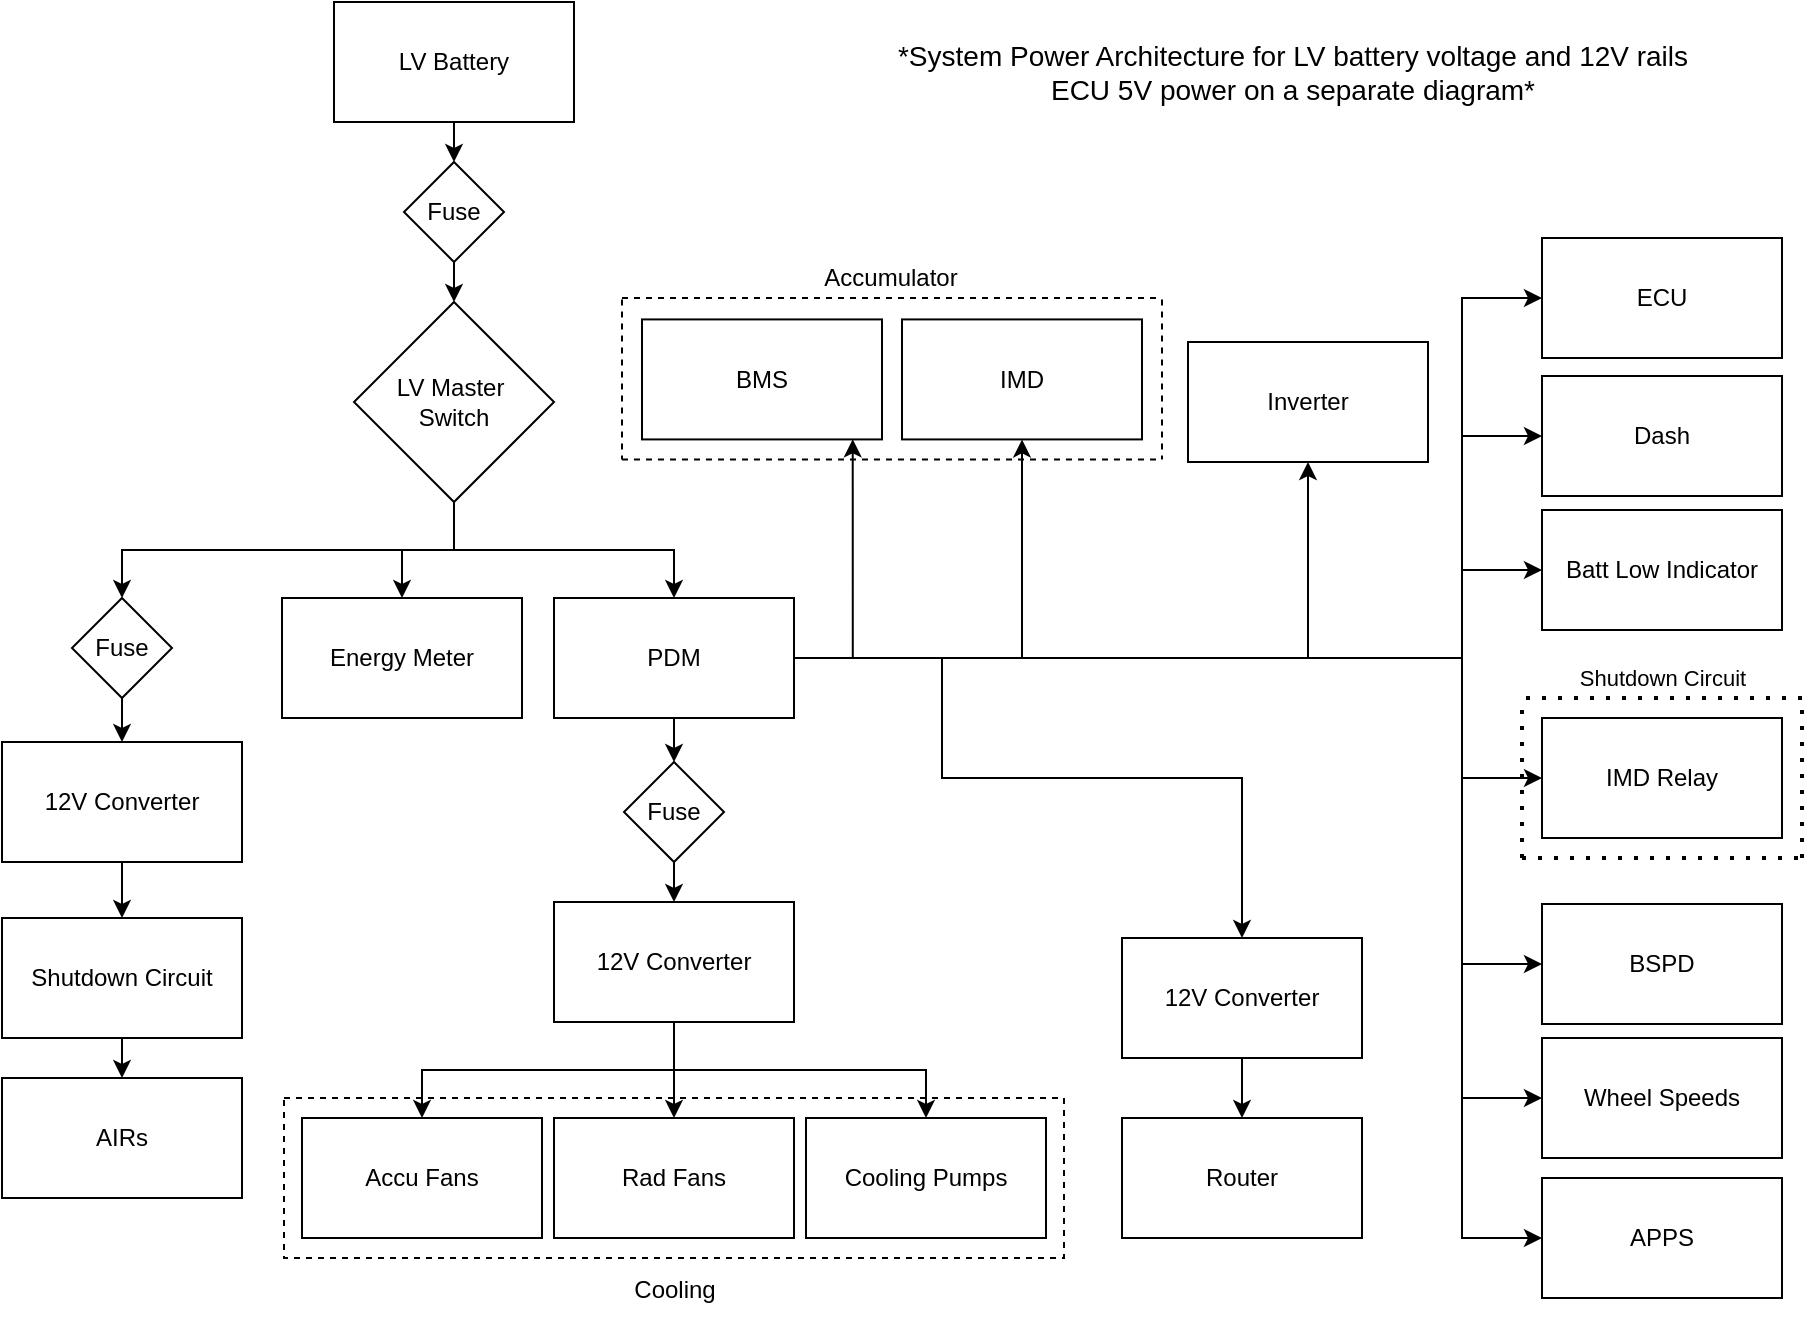 <mxfile version="25.0.2" pages="5">
  <diagram id="xDJs_HdtJXKFafw7j-UB" name="Power Connections">
    <mxGraphModel dx="1214" dy="798" grid="1" gridSize="10" guides="1" tooltips="1" connect="1" arrows="1" fold="1" page="1" pageScale="1" pageWidth="850" pageHeight="1100" math="0" shadow="0">
      <root>
        <mxCell id="0" />
        <mxCell id="1" parent="0" />
        <mxCell id="CNkeUUASluUOA_ImGL8D-27" style="edgeStyle=orthogonalEdgeStyle;rounded=0;orthogonalLoop=1;jettySize=auto;html=1;exitX=0.5;exitY=1;exitDx=0;exitDy=0;entryX=0.5;entryY=0;entryDx=0;entryDy=0;" edge="1" parent="1" source="FndAQvNsm2gMA-nBq87T-1" target="CNkeUUASluUOA_ImGL8D-24">
          <mxGeometry relative="1" as="geometry" />
        </mxCell>
        <mxCell id="FndAQvNsm2gMA-nBq87T-1" value="LV Battery" style="rounded=0;whiteSpace=wrap;html=1;" parent="1" vertex="1">
          <mxGeometry x="186" y="12" width="120" height="60" as="geometry" />
        </mxCell>
        <mxCell id="FndAQvNsm2gMA-nBq87T-6" style="edgeStyle=orthogonalEdgeStyle;rounded=0;orthogonalLoop=1;jettySize=auto;html=1;exitX=0.5;exitY=1;exitDx=0;exitDy=0;entryX=0.5;entryY=0;entryDx=0;entryDy=0;" parent="1" source="FndAQvNsm2gMA-nBq87T-3" target="FndAQvNsm2gMA-nBq87T-4" edge="1">
          <mxGeometry relative="1" as="geometry" />
        </mxCell>
        <mxCell id="FndAQvNsm2gMA-nBq87T-3" value="Shutdown Circuit" style="rounded=0;whiteSpace=wrap;html=1;" parent="1" vertex="1">
          <mxGeometry x="20" y="470" width="120" height="60" as="geometry" />
        </mxCell>
        <mxCell id="FndAQvNsm2gMA-nBq87T-4" value="AIRs" style="rounded=0;whiteSpace=wrap;html=1;" parent="1" vertex="1">
          <mxGeometry x="20" y="550" width="120" height="60" as="geometry" />
        </mxCell>
        <mxCell id="CNkeUUASluUOA_ImGL8D-18" style="edgeStyle=orthogonalEdgeStyle;rounded=0;orthogonalLoop=1;jettySize=auto;html=1;exitX=0.5;exitY=1;exitDx=0;exitDy=0;entryX=0.5;entryY=0;entryDx=0;entryDy=0;" edge="1" parent="1" source="j8kxfJsdDOO7neeoz7Dr-1" target="CNkeUUASluUOA_ImGL8D-17">
          <mxGeometry relative="1" as="geometry" />
        </mxCell>
        <mxCell id="a9Wg8eINXMz9c3Z63AYy-16" style="edgeStyle=orthogonalEdgeStyle;rounded=0;orthogonalLoop=1;jettySize=auto;html=1;exitX=1;exitY=0.5;exitDx=0;exitDy=0;entryX=0.5;entryY=1;entryDx=0;entryDy=0;" edge="1" parent="1" source="j8kxfJsdDOO7neeoz7Dr-1" target="a9Wg8eINXMz9c3Z63AYy-2">
          <mxGeometry relative="1" as="geometry" />
        </mxCell>
        <mxCell id="8LUilKlu7E4Uryi8DjXL-1" style="edgeStyle=orthogonalEdgeStyle;rounded=0;orthogonalLoop=1;jettySize=auto;html=1;exitX=1;exitY=0.5;exitDx=0;exitDy=0;entryX=0;entryY=0.5;entryDx=0;entryDy=0;" edge="1" parent="1" source="j8kxfJsdDOO7neeoz7Dr-1" target="_6kvjeDuyx-X_RLl_OgU-6">
          <mxGeometry relative="1" as="geometry">
            <Array as="points">
              <mxPoint x="750" y="340" />
              <mxPoint x="750" y="160" />
            </Array>
          </mxGeometry>
        </mxCell>
        <mxCell id="8LUilKlu7E4Uryi8DjXL-2" style="edgeStyle=orthogonalEdgeStyle;rounded=0;orthogonalLoop=1;jettySize=auto;html=1;exitX=1;exitY=0.5;exitDx=0;exitDy=0;entryX=0;entryY=0.5;entryDx=0;entryDy=0;" edge="1" parent="1" source="j8kxfJsdDOO7neeoz7Dr-1" target="_6kvjeDuyx-X_RLl_OgU-4">
          <mxGeometry relative="1" as="geometry">
            <Array as="points">
              <mxPoint x="750" y="340" />
              <mxPoint x="750" y="229" />
            </Array>
          </mxGeometry>
        </mxCell>
        <mxCell id="8LUilKlu7E4Uryi8DjXL-3" style="edgeStyle=orthogonalEdgeStyle;rounded=0;orthogonalLoop=1;jettySize=auto;html=1;exitX=1;exitY=0.5;exitDx=0;exitDy=0;entryX=0;entryY=0.5;entryDx=0;entryDy=0;" edge="1" parent="1" source="j8kxfJsdDOO7neeoz7Dr-1" target="_6kvjeDuyx-X_RLl_OgU-2">
          <mxGeometry relative="1" as="geometry">
            <Array as="points">
              <mxPoint x="750" y="340" />
              <mxPoint x="750" y="296" />
            </Array>
          </mxGeometry>
        </mxCell>
        <mxCell id="8LUilKlu7E4Uryi8DjXL-5" style="edgeStyle=orthogonalEdgeStyle;rounded=0;orthogonalLoop=1;jettySize=auto;html=1;exitX=1;exitY=0.5;exitDx=0;exitDy=0;entryX=0;entryY=0.5;entryDx=0;entryDy=0;" edge="1" parent="1" source="j8kxfJsdDOO7neeoz7Dr-1" target="_6kvjeDuyx-X_RLl_OgU-3">
          <mxGeometry relative="1" as="geometry">
            <Array as="points">
              <mxPoint x="750" y="340" />
              <mxPoint x="750" y="400" />
            </Array>
          </mxGeometry>
        </mxCell>
        <mxCell id="8LUilKlu7E4Uryi8DjXL-6" style="edgeStyle=orthogonalEdgeStyle;rounded=0;orthogonalLoop=1;jettySize=auto;html=1;exitX=1;exitY=0.5;exitDx=0;exitDy=0;entryX=0;entryY=0.5;entryDx=0;entryDy=0;" edge="1" parent="1" source="j8kxfJsdDOO7neeoz7Dr-1" target="_6kvjeDuyx-X_RLl_OgU-5">
          <mxGeometry relative="1" as="geometry">
            <Array as="points">
              <mxPoint x="750" y="340" />
              <mxPoint x="750" y="493" />
            </Array>
          </mxGeometry>
        </mxCell>
        <mxCell id="8LUilKlu7E4Uryi8DjXL-7" style="edgeStyle=orthogonalEdgeStyle;rounded=0;orthogonalLoop=1;jettySize=auto;html=1;exitX=1;exitY=0.5;exitDx=0;exitDy=0;entryX=0;entryY=0.5;entryDx=0;entryDy=0;" edge="1" parent="1" source="j8kxfJsdDOO7neeoz7Dr-1" target="_6kvjeDuyx-X_RLl_OgU-1">
          <mxGeometry relative="1" as="geometry">
            <Array as="points">
              <mxPoint x="750" y="340" />
              <mxPoint x="750" y="560" />
            </Array>
          </mxGeometry>
        </mxCell>
        <mxCell id="8LUilKlu7E4Uryi8DjXL-8" style="edgeStyle=orthogonalEdgeStyle;rounded=0;orthogonalLoop=1;jettySize=auto;html=1;exitX=1;exitY=0.5;exitDx=0;exitDy=0;entryX=0;entryY=0.5;entryDx=0;entryDy=0;" edge="1" parent="1" source="j8kxfJsdDOO7neeoz7Dr-1" target="_6kvjeDuyx-X_RLl_OgU-7">
          <mxGeometry relative="1" as="geometry">
            <Array as="points">
              <mxPoint x="750" y="340" />
              <mxPoint x="750" y="630" />
            </Array>
          </mxGeometry>
        </mxCell>
        <mxCell id="L2qU0lkXoovC2Uzgbf6o-4" style="edgeStyle=orthogonalEdgeStyle;rounded=0;orthogonalLoop=1;jettySize=auto;html=1;exitX=1;exitY=0.5;exitDx=0;exitDy=0;entryX=0.5;entryY=1;entryDx=0;entryDy=0;" edge="1" parent="1" source="j8kxfJsdDOO7neeoz7Dr-1" target="LbA5yNsvujYBAerVvcpi-1">
          <mxGeometry relative="1" as="geometry" />
        </mxCell>
        <mxCell id="L2qU0lkXoovC2Uzgbf6o-5" style="edgeStyle=orthogonalEdgeStyle;rounded=0;orthogonalLoop=1;jettySize=auto;html=1;exitX=1;exitY=0.5;exitDx=0;exitDy=0;entryX=0.5;entryY=0;entryDx=0;entryDy=0;" edge="1" parent="1" source="j8kxfJsdDOO7neeoz7Dr-1" target="L2qU0lkXoovC2Uzgbf6o-3">
          <mxGeometry relative="1" as="geometry">
            <Array as="points">
              <mxPoint x="490" y="340" />
              <mxPoint x="490" y="400" />
              <mxPoint x="640" y="400" />
            </Array>
          </mxGeometry>
        </mxCell>
        <mxCell id="j8kxfJsdDOO7neeoz7Dr-1" value="PDM" style="rounded=0;whiteSpace=wrap;html=1;" vertex="1" parent="1">
          <mxGeometry x="296" y="310" width="120" height="60" as="geometry" />
        </mxCell>
        <mxCell id="CNkeUUASluUOA_ImGL8D-4" style="edgeStyle=orthogonalEdgeStyle;rounded=0;orthogonalLoop=1;jettySize=auto;html=1;exitX=0.5;exitY=1;exitDx=0;exitDy=0;entryX=0.5;entryY=0;entryDx=0;entryDy=0;" edge="1" parent="1" source="CNkeUUASluUOA_ImGL8D-1" target="j8kxfJsdDOO7neeoz7Dr-1">
          <mxGeometry relative="1" as="geometry" />
        </mxCell>
        <mxCell id="CNkeUUASluUOA_ImGL8D-29" style="edgeStyle=orthogonalEdgeStyle;rounded=0;orthogonalLoop=1;jettySize=auto;html=1;exitX=0.5;exitY=1;exitDx=0;exitDy=0;entryX=0.5;entryY=0;entryDx=0;entryDy=0;" edge="1" parent="1" source="CNkeUUASluUOA_ImGL8D-1" target="CNkeUUASluUOA_ImGL8D-28">
          <mxGeometry relative="1" as="geometry" />
        </mxCell>
        <mxCell id="CNkeUUASluUOA_ImGL8D-32" style="edgeStyle=orthogonalEdgeStyle;rounded=0;orthogonalLoop=1;jettySize=auto;html=1;exitX=0.5;exitY=1;exitDx=0;exitDy=0;entryX=0.5;entryY=0;entryDx=0;entryDy=0;" edge="1" parent="1" source="CNkeUUASluUOA_ImGL8D-1" target="CNkeUUASluUOA_ImGL8D-31">
          <mxGeometry relative="1" as="geometry" />
        </mxCell>
        <mxCell id="CNkeUUASluUOA_ImGL8D-1" value="LV Master&amp;nbsp;&lt;div&gt;Switch&lt;/div&gt;" style="rhombus;whiteSpace=wrap;html=1;" vertex="1" parent="1">
          <mxGeometry x="196" y="162" width="100" height="100" as="geometry" />
        </mxCell>
        <mxCell id="CNkeUUASluUOA_ImGL8D-7" style="edgeStyle=orthogonalEdgeStyle;rounded=0;orthogonalLoop=1;jettySize=auto;html=1;exitX=0.5;exitY=1;exitDx=0;exitDy=0;entryX=0.5;entryY=0;entryDx=0;entryDy=0;" edge="1" parent="1" source="CNkeUUASluUOA_ImGL8D-5" target="FndAQvNsm2gMA-nBq87T-3">
          <mxGeometry relative="1" as="geometry" />
        </mxCell>
        <mxCell id="CNkeUUASluUOA_ImGL8D-5" value="12V Converter" style="rounded=0;whiteSpace=wrap;html=1;" vertex="1" parent="1">
          <mxGeometry x="20" y="382" width="120" height="60" as="geometry" />
        </mxCell>
        <mxCell id="CNkeUUASluUOA_ImGL8D-21" style="edgeStyle=orthogonalEdgeStyle;rounded=0;orthogonalLoop=1;jettySize=auto;html=1;exitX=0.5;exitY=1;exitDx=0;exitDy=0;entryX=0.5;entryY=0;entryDx=0;entryDy=0;" edge="1" parent="1" source="CNkeUUASluUOA_ImGL8D-8" target="CNkeUUASluUOA_ImGL8D-10">
          <mxGeometry relative="1" as="geometry" />
        </mxCell>
        <mxCell id="CNkeUUASluUOA_ImGL8D-22" style="edgeStyle=orthogonalEdgeStyle;rounded=0;orthogonalLoop=1;jettySize=auto;html=1;exitX=0.5;exitY=1;exitDx=0;exitDy=0;entryX=0.5;entryY=0;entryDx=0;entryDy=0;" edge="1" parent="1" source="CNkeUUASluUOA_ImGL8D-8" target="CNkeUUASluUOA_ImGL8D-11">
          <mxGeometry relative="1" as="geometry" />
        </mxCell>
        <mxCell id="CNkeUUASluUOA_ImGL8D-23" style="edgeStyle=orthogonalEdgeStyle;rounded=0;orthogonalLoop=1;jettySize=auto;html=1;exitX=0.5;exitY=1;exitDx=0;exitDy=0;entryX=0.5;entryY=0;entryDx=0;entryDy=0;" edge="1" parent="1" source="CNkeUUASluUOA_ImGL8D-8" target="CNkeUUASluUOA_ImGL8D-13">
          <mxGeometry relative="1" as="geometry" />
        </mxCell>
        <mxCell id="CNkeUUASluUOA_ImGL8D-8" value="12V Converter" style="rounded=0;whiteSpace=wrap;html=1;" vertex="1" parent="1">
          <mxGeometry x="296" y="462" width="120" height="60" as="geometry" />
        </mxCell>
        <mxCell id="CNkeUUASluUOA_ImGL8D-10" value="Accu Fans" style="rounded=0;whiteSpace=wrap;html=1;" vertex="1" parent="1">
          <mxGeometry x="170" y="570" width="120" height="60" as="geometry" />
        </mxCell>
        <mxCell id="CNkeUUASluUOA_ImGL8D-11" value="Rad Fans" style="rounded=0;whiteSpace=wrap;html=1;" vertex="1" parent="1">
          <mxGeometry x="296" y="570" width="120" height="60" as="geometry" />
        </mxCell>
        <mxCell id="CNkeUUASluUOA_ImGL8D-13" value="Cooling Pumps" style="rounded=0;whiteSpace=wrap;html=1;" vertex="1" parent="1">
          <mxGeometry x="422" y="570" width="120" height="60" as="geometry" />
        </mxCell>
        <mxCell id="CNkeUUASluUOA_ImGL8D-19" style="edgeStyle=orthogonalEdgeStyle;rounded=0;orthogonalLoop=1;jettySize=auto;html=1;exitX=0.5;exitY=1;exitDx=0;exitDy=0;entryX=0.5;entryY=0;entryDx=0;entryDy=0;" edge="1" parent="1" source="CNkeUUASluUOA_ImGL8D-17" target="CNkeUUASluUOA_ImGL8D-8">
          <mxGeometry relative="1" as="geometry" />
        </mxCell>
        <mxCell id="CNkeUUASluUOA_ImGL8D-17" value="Fuse" style="rhombus;whiteSpace=wrap;html=1;" vertex="1" parent="1">
          <mxGeometry x="331" y="392" width="50" height="50" as="geometry" />
        </mxCell>
        <mxCell id="CNkeUUASluUOA_ImGL8D-26" style="edgeStyle=orthogonalEdgeStyle;rounded=0;orthogonalLoop=1;jettySize=auto;html=1;exitX=0.5;exitY=1;exitDx=0;exitDy=0;entryX=0.5;entryY=0;entryDx=0;entryDy=0;" edge="1" parent="1" source="CNkeUUASluUOA_ImGL8D-24" target="CNkeUUASluUOA_ImGL8D-1">
          <mxGeometry relative="1" as="geometry" />
        </mxCell>
        <mxCell id="CNkeUUASluUOA_ImGL8D-24" value="Fuse" style="rhombus;whiteSpace=wrap;html=1;" vertex="1" parent="1">
          <mxGeometry x="221" y="92" width="50" height="50" as="geometry" />
        </mxCell>
        <mxCell id="CNkeUUASluUOA_ImGL8D-30" style="edgeStyle=orthogonalEdgeStyle;rounded=0;orthogonalLoop=1;jettySize=auto;html=1;exitX=0.5;exitY=1;exitDx=0;exitDy=0;entryX=0.5;entryY=0;entryDx=0;entryDy=0;" edge="1" parent="1" source="CNkeUUASluUOA_ImGL8D-28" target="CNkeUUASluUOA_ImGL8D-5">
          <mxGeometry relative="1" as="geometry" />
        </mxCell>
        <mxCell id="CNkeUUASluUOA_ImGL8D-28" value="Fuse" style="rhombus;whiteSpace=wrap;html=1;" vertex="1" parent="1">
          <mxGeometry x="55" y="310" width="50" height="50" as="geometry" />
        </mxCell>
        <mxCell id="CNkeUUASluUOA_ImGL8D-31" value="Energy Meter" style="rounded=0;whiteSpace=wrap;html=1;" vertex="1" parent="1">
          <mxGeometry x="160" y="310" width="120" height="60" as="geometry" />
        </mxCell>
        <mxCell id="Y6vIffxxjMNFQI9YU5X7-1" value="" style="rounded=0;whiteSpace=wrap;html=1;fillColor=none;dashed=1;" vertex="1" parent="1">
          <mxGeometry x="161" y="560" width="390" height="80" as="geometry" />
        </mxCell>
        <mxCell id="Y6vIffxxjMNFQI9YU5X7-2" value="Cooling" style="text;html=1;align=center;verticalAlign=middle;resizable=0;points=[];autosize=1;strokeColor=none;fillColor=none;fontSize=12;" vertex="1" parent="1">
          <mxGeometry x="326" y="641" width="60" height="30" as="geometry" />
        </mxCell>
        <mxCell id="_6kvjeDuyx-X_RLl_OgU-1" value="Wheel Speeds" style="rounded=0;whiteSpace=wrap;html=1;" vertex="1" parent="1">
          <mxGeometry x="790" y="530" width="120" height="60" as="geometry" />
        </mxCell>
        <mxCell id="_6kvjeDuyx-X_RLl_OgU-2" value="Batt Low Indicator" style="rounded=0;whiteSpace=wrap;html=1;" vertex="1" parent="1">
          <mxGeometry x="790" y="266" width="120" height="60" as="geometry" />
        </mxCell>
        <mxCell id="_6kvjeDuyx-X_RLl_OgU-3" value="IMD Relay" style="rounded=0;whiteSpace=wrap;html=1;" vertex="1" parent="1">
          <mxGeometry x="790" y="370" width="120" height="60" as="geometry" />
        </mxCell>
        <mxCell id="_6kvjeDuyx-X_RLl_OgU-4" value="Dash" style="rounded=0;whiteSpace=wrap;html=1;" vertex="1" parent="1">
          <mxGeometry x="790" y="199" width="120" height="60" as="geometry" />
        </mxCell>
        <mxCell id="_6kvjeDuyx-X_RLl_OgU-5" value="BSPD" style="rounded=0;whiteSpace=wrap;html=1;" vertex="1" parent="1">
          <mxGeometry x="790" y="463" width="120" height="60" as="geometry" />
        </mxCell>
        <mxCell id="_6kvjeDuyx-X_RLl_OgU-6" value="ECU" style="rounded=0;whiteSpace=wrap;html=1;" vertex="1" parent="1">
          <mxGeometry x="790" y="130" width="120" height="60" as="geometry" />
        </mxCell>
        <mxCell id="_6kvjeDuyx-X_RLl_OgU-7" value="APPS" style="rounded=0;whiteSpace=wrap;html=1;" vertex="1" parent="1">
          <mxGeometry x="790" y="600" width="120" height="60" as="geometry" />
        </mxCell>
        <mxCell id="_6kvjeDuyx-X_RLl_OgU-8" value="" style="endArrow=none;dashed=1;html=1;dashPattern=1 3;strokeWidth=2;rounded=0;" edge="1" parent="1">
          <mxGeometry width="50" height="50" relative="1" as="geometry">
            <mxPoint x="780" y="440" as="sourcePoint" />
            <mxPoint x="780" y="360" as="targetPoint" />
          </mxGeometry>
        </mxCell>
        <mxCell id="_6kvjeDuyx-X_RLl_OgU-9" value="" style="endArrow=none;dashed=1;html=1;dashPattern=1 3;strokeWidth=2;rounded=0;" edge="1" parent="1">
          <mxGeometry width="50" height="50" relative="1" as="geometry">
            <mxPoint x="920" y="440" as="sourcePoint" />
            <mxPoint x="920" y="360" as="targetPoint" />
          </mxGeometry>
        </mxCell>
        <mxCell id="_6kvjeDuyx-X_RLl_OgU-10" value="" style="endArrow=none;dashed=1;html=1;dashPattern=1 3;strokeWidth=2;rounded=0;" edge="1" parent="1">
          <mxGeometry width="50" height="50" relative="1" as="geometry">
            <mxPoint x="780" y="440" as="sourcePoint" />
            <mxPoint x="920" y="440" as="targetPoint" />
          </mxGeometry>
        </mxCell>
        <mxCell id="_6kvjeDuyx-X_RLl_OgU-11" value="" style="endArrow=none;dashed=1;html=1;dashPattern=1 3;strokeWidth=2;rounded=0;" edge="1" parent="1">
          <mxGeometry width="50" height="50" relative="1" as="geometry">
            <mxPoint x="920" y="360" as="sourcePoint" />
            <mxPoint x="780" y="360" as="targetPoint" />
          </mxGeometry>
        </mxCell>
        <mxCell id="_6kvjeDuyx-X_RLl_OgU-12" value="Shutdown Circuit" style="edgeLabel;html=1;align=center;verticalAlign=middle;resizable=0;points=[];" vertex="1" connectable="0" parent="_6kvjeDuyx-X_RLl_OgU-11">
          <mxGeometry x="0.297" y="-1" relative="1" as="geometry">
            <mxPoint x="21" y="-9" as="offset" />
          </mxGeometry>
        </mxCell>
        <mxCell id="a9Wg8eINXMz9c3Z63AYy-14" value="" style="group" vertex="1" connectable="0" parent="1">
          <mxGeometry x="330" y="160" width="270" height="80.71" as="geometry" />
        </mxCell>
        <mxCell id="a9Wg8eINXMz9c3Z63AYy-1" value="BMS" style="rounded=0;whiteSpace=wrap;html=1;" vertex="1" parent="a9Wg8eINXMz9c3Z63AYy-14">
          <mxGeometry x="10" y="10.71" width="120" height="60" as="geometry" />
        </mxCell>
        <mxCell id="a9Wg8eINXMz9c3Z63AYy-2" value="IMD" style="rounded=0;whiteSpace=wrap;html=1;" vertex="1" parent="a9Wg8eINXMz9c3Z63AYy-14">
          <mxGeometry x="140" y="10.71" width="120" height="60" as="geometry" />
        </mxCell>
        <mxCell id="a9Wg8eINXMz9c3Z63AYy-3" value="" style="endArrow=none;dashed=1;html=1;rounded=0;" edge="1" parent="a9Wg8eINXMz9c3Z63AYy-14">
          <mxGeometry width="50" height="50" relative="1" as="geometry">
            <mxPoint as="sourcePoint" />
            <mxPoint x="270" as="targetPoint" />
          </mxGeometry>
        </mxCell>
        <mxCell id="a9Wg8eINXMz9c3Z63AYy-4" value="&lt;font style=&quot;font-size: 12px;&quot;&gt;Accumulator&lt;/font&gt;" style="edgeLabel;html=1;align=center;verticalAlign=middle;resizable=0;points=[];" vertex="1" connectable="0" parent="a9Wg8eINXMz9c3Z63AYy-3">
          <mxGeometry x="-0.499" relative="1" as="geometry">
            <mxPoint x="66" y="-10" as="offset" />
          </mxGeometry>
        </mxCell>
        <mxCell id="a9Wg8eINXMz9c3Z63AYy-5" value="" style="endArrow=none;dashed=1;html=1;rounded=0;" edge="1" parent="a9Wg8eINXMz9c3Z63AYy-14">
          <mxGeometry width="50" height="50" relative="1" as="geometry">
            <mxPoint y="80.71" as="sourcePoint" />
            <mxPoint x="270" y="80.71" as="targetPoint" />
          </mxGeometry>
        </mxCell>
        <mxCell id="a9Wg8eINXMz9c3Z63AYy-6" value="" style="endArrow=none;dashed=1;html=1;rounded=0;" edge="1" parent="a9Wg8eINXMz9c3Z63AYy-14">
          <mxGeometry width="50" height="50" relative="1" as="geometry">
            <mxPoint x="270" y="0.71" as="sourcePoint" />
            <mxPoint x="270" y="80.71" as="targetPoint" />
          </mxGeometry>
        </mxCell>
        <mxCell id="a9Wg8eINXMz9c3Z63AYy-7" value="" style="endArrow=none;dashed=1;html=1;rounded=0;" edge="1" parent="a9Wg8eINXMz9c3Z63AYy-14">
          <mxGeometry width="50" height="50" relative="1" as="geometry">
            <mxPoint y="0.71" as="sourcePoint" />
            <mxPoint y="80.71" as="targetPoint" />
          </mxGeometry>
        </mxCell>
        <mxCell id="a9Wg8eINXMz9c3Z63AYy-15" style="edgeStyle=orthogonalEdgeStyle;rounded=0;orthogonalLoop=1;jettySize=auto;html=1;exitX=1;exitY=0.5;exitDx=0;exitDy=0;entryX=0.878;entryY=0.999;entryDx=0;entryDy=0;entryPerimeter=0;" edge="1" parent="1" source="j8kxfJsdDOO7neeoz7Dr-1" target="a9Wg8eINXMz9c3Z63AYy-1">
          <mxGeometry relative="1" as="geometry" />
        </mxCell>
        <mxCell id="LbA5yNsvujYBAerVvcpi-1" value="Inverter" style="rounded=0;whiteSpace=wrap;html=1;" vertex="1" parent="1">
          <mxGeometry x="613" y="182" width="120" height="60" as="geometry" />
        </mxCell>
        <mxCell id="L2qU0lkXoovC2Uzgbf6o-1" value="Router" style="rounded=0;whiteSpace=wrap;html=1;" vertex="1" parent="1">
          <mxGeometry x="580" y="570" width="120" height="60" as="geometry" />
        </mxCell>
        <mxCell id="L2qU0lkXoovC2Uzgbf6o-2" style="edgeStyle=orthogonalEdgeStyle;rounded=0;orthogonalLoop=1;jettySize=auto;html=1;exitX=0.5;exitY=1;exitDx=0;exitDy=0;entryX=0.5;entryY=0;entryDx=0;entryDy=0;" edge="1" parent="1" source="L2qU0lkXoovC2Uzgbf6o-3" target="L2qU0lkXoovC2Uzgbf6o-1">
          <mxGeometry relative="1" as="geometry" />
        </mxCell>
        <mxCell id="L2qU0lkXoovC2Uzgbf6o-3" value="12V Converter" style="rounded=0;whiteSpace=wrap;html=1;" vertex="1" parent="1">
          <mxGeometry x="580" y="480" width="120" height="60" as="geometry" />
        </mxCell>
        <mxCell id="L2qU0lkXoovC2Uzgbf6o-6" value="*System Power Architec&lt;span style=&quot;background-color: initial;&quot;&gt;ture for LV battery voltage and 12V rails&lt;/span&gt;&lt;div&gt;&lt;div&gt;ECU 5V power on a separate diagram*&lt;/div&gt;&lt;/div&gt;" style="text;html=1;align=center;verticalAlign=middle;resizable=0;points=[];autosize=1;strokeColor=none;fillColor=none;fontSize=14;" vertex="1" parent="1">
          <mxGeometry x="455" y="22" width="420" height="50" as="geometry" />
        </mxCell>
      </root>
    </mxGraphModel>
  </diagram>
  <diagram name="CAN High Level" id="fvMS28XzBtm3JAthGSwF">
    <mxGraphModel dx="728" dy="1038" grid="1" gridSize="10" guides="1" tooltips="1" connect="1" arrows="1" fold="1" page="1" pageScale="1" pageWidth="850" pageHeight="1100" math="0" shadow="0">
      <root>
        <mxCell id="0" />
        <mxCell id="1" parent="0" />
        <mxCell id="eyCw3gZ60vfVGIp0x_-D-15" style="edgeStyle=orthogonalEdgeStyle;rounded=0;orthogonalLoop=1;jettySize=auto;html=1;exitX=0.901;exitY=0.983;exitDx=0;exitDy=0;entryX=1;entryY=0.75;entryDx=0;entryDy=0;endArrow=baseDash;endFill=0;exitPerimeter=0;" edge="1" parent="1" source="GU_ww4UMYxwxDpuTmUfg-2" target="eyCw3gZ60vfVGIp0x_-D-6">
          <mxGeometry relative="1" as="geometry" />
        </mxCell>
        <mxCell id="eyCw3gZ60vfVGIp0x_-D-27" style="edgeStyle=orthogonalEdgeStyle;rounded=0;orthogonalLoop=1;jettySize=auto;html=1;exitX=0.137;exitY=1.001;exitDx=0;exitDy=0;entryX=1;entryY=0.25;entryDx=0;entryDy=0;endArrow=none;endFill=0;exitPerimeter=0;" edge="1" parent="1" source="GU_ww4UMYxwxDpuTmUfg-2" target="eyCw3gZ60vfVGIp0x_-D-26">
          <mxGeometry relative="1" as="geometry" />
        </mxCell>
        <mxCell id="eyCw3gZ60vfVGIp0x_-D-28" style="edgeStyle=orthogonalEdgeStyle;rounded=0;orthogonalLoop=1;jettySize=auto;html=1;exitX=0.322;exitY=1.01;exitDx=0;exitDy=0;entryX=1;entryY=0.75;entryDx=0;entryDy=0;endArrow=none;endFill=0;exitPerimeter=0;" edge="1" parent="1" source="GU_ww4UMYxwxDpuTmUfg-2" target="eyCw3gZ60vfVGIp0x_-D-26">
          <mxGeometry relative="1" as="geometry" />
        </mxCell>
        <mxCell id="GU_ww4UMYxwxDpuTmUfg-2" value="ECU" style="rounded=0;whiteSpace=wrap;html=1;" parent="1" vertex="1">
          <mxGeometry x="1571" y="120" width="120" height="60" as="geometry" />
        </mxCell>
        <mxCell id="GU_ww4UMYxwxDpuTmUfg-4" value="BMS" style="rounded=0;whiteSpace=wrap;html=1;" parent="1" vertex="1">
          <mxGeometry x="1000" y="122" width="120" height="60" as="geometry" />
        </mxCell>
        <mxCell id="GU_ww4UMYxwxDpuTmUfg-5" value="Expansion Module" style="rounded=0;whiteSpace=wrap;html=1;" parent="1" vertex="1">
          <mxGeometry x="1160" y="215" width="120" height="60" as="geometry" />
        </mxCell>
        <mxCell id="GU_ww4UMYxwxDpuTmUfg-8" value="" style="endArrow=none;html=1;rounded=0;entryX=0;entryY=0.25;entryDx=0;entryDy=0;exitX=1;exitY=0.25;exitDx=0;exitDy=0;" parent="1" edge="1">
          <mxGeometry width="50" height="50" relative="1" as="geometry">
            <mxPoint x="1120" y="135" as="sourcePoint" />
            <mxPoint x="1570" y="135" as="targetPoint" />
          </mxGeometry>
        </mxCell>
        <mxCell id="GU_ww4UMYxwxDpuTmUfg-9" value="" style="endArrow=none;html=1;rounded=0;entryX=0;entryY=0.75;entryDx=0;entryDy=0;exitX=1;exitY=0.75;exitDx=0;exitDy=0;" parent="1" edge="1">
          <mxGeometry width="50" height="50" relative="1" as="geometry">
            <mxPoint x="1120" y="165" as="sourcePoint" />
            <mxPoint x="1570" y="165" as="targetPoint" />
          </mxGeometry>
        </mxCell>
        <mxCell id="GU_ww4UMYxwxDpuTmUfg-10" value="" style="endArrow=none;html=1;rounded=0;exitX=0.25;exitY=0;exitDx=0;exitDy=0;" parent="1" source="GU_ww4UMYxwxDpuTmUfg-5" edge="1">
          <mxGeometry width="50" height="50" relative="1" as="geometry">
            <mxPoint x="1360" y="255" as="sourcePoint" />
            <mxPoint x="1190" y="135" as="targetPoint" />
          </mxGeometry>
        </mxCell>
        <mxCell id="GU_ww4UMYxwxDpuTmUfg-12" value="" style="endArrow=none;html=1;rounded=0;exitX=0.794;exitY=-0.003;exitDx=0;exitDy=0;exitPerimeter=0;" parent="1" source="GU_ww4UMYxwxDpuTmUfg-5" edge="1">
          <mxGeometry width="50" height="50" relative="1" as="geometry">
            <mxPoint x="1200" y="225" as="sourcePoint" />
            <mxPoint x="1255" y="165" as="targetPoint" />
          </mxGeometry>
        </mxCell>
        <mxCell id="eyCw3gZ60vfVGIp0x_-D-1" value="Expansion Module" style="rounded=0;whiteSpace=wrap;html=1;" vertex="1" parent="1">
          <mxGeometry x="860" y="122" width="120" height="60" as="geometry" />
        </mxCell>
        <mxCell id="eyCw3gZ60vfVGIp0x_-D-3" value="" style="endArrow=none;html=1;rounded=0;exitX=1;exitY=0.25;exitDx=0;exitDy=0;entryX=0;entryY=0.25;entryDx=0;entryDy=0;" edge="1" parent="1" source="eyCw3gZ60vfVGIp0x_-D-1" target="GU_ww4UMYxwxDpuTmUfg-4">
          <mxGeometry width="50" height="50" relative="1" as="geometry">
            <mxPoint x="1250" y="130" as="sourcePoint" />
            <mxPoint x="1300" y="80" as="targetPoint" />
          </mxGeometry>
        </mxCell>
        <mxCell id="eyCw3gZ60vfVGIp0x_-D-4" value="" style="endArrow=none;html=1;rounded=0;exitX=1;exitY=0.75;exitDx=0;exitDy=0;entryX=0;entryY=0.75;entryDx=0;entryDy=0;" edge="1" parent="1" source="eyCw3gZ60vfVGIp0x_-D-1" target="GU_ww4UMYxwxDpuTmUfg-4">
          <mxGeometry width="50" height="50" relative="1" as="geometry">
            <mxPoint x="990" y="147" as="sourcePoint" />
            <mxPoint x="1010" y="147" as="targetPoint" />
          </mxGeometry>
        </mxCell>
        <mxCell id="eyCw3gZ60vfVGIp0x_-D-5" value="PDM" style="rounded=0;whiteSpace=wrap;html=1;" vertex="1" parent="1">
          <mxGeometry x="1540" y="405" width="120" height="60" as="geometry" />
        </mxCell>
        <mxCell id="eyCw3gZ60vfVGIp0x_-D-6" value="IMD" style="rounded=0;whiteSpace=wrap;html=1;" vertex="1" parent="1">
          <mxGeometry x="1300" y="320" width="120" height="60" as="geometry" />
        </mxCell>
        <mxCell id="eyCw3gZ60vfVGIp0x_-D-7" value="Energy Meter" style="rounded=0;whiteSpace=wrap;html=1;" vertex="1" parent="1">
          <mxGeometry x="1404" y="405" width="120" height="60" as="geometry" />
        </mxCell>
        <mxCell id="eyCw3gZ60vfVGIp0x_-D-20" value="" style="endArrow=none;html=1;rounded=0;exitX=0.25;exitY=0;exitDx=0;exitDy=0;" edge="1" parent="1">
          <mxGeometry width="50" height="50" relative="1" as="geometry">
            <mxPoint x="1570" y="405" as="sourcePoint" />
            <mxPoint x="1570" y="335" as="targetPoint" />
          </mxGeometry>
        </mxCell>
        <mxCell id="eyCw3gZ60vfVGIp0x_-D-23" value="" style="endArrow=none;html=1;rounded=0;exitX=0.25;exitY=0;exitDx=0;exitDy=0;" edge="1" parent="1">
          <mxGeometry width="50" height="50" relative="1" as="geometry">
            <mxPoint x="1430" y="405" as="sourcePoint" />
            <mxPoint x="1430" y="335" as="targetPoint" />
          </mxGeometry>
        </mxCell>
        <mxCell id="eyCw3gZ60vfVGIp0x_-D-24" value="" style="endArrow=none;html=1;rounded=0;exitX=0.75;exitY=0;exitDx=0;exitDy=0;" edge="1" parent="1" source="eyCw3gZ60vfVGIp0x_-D-7">
          <mxGeometry width="50" height="50" relative="1" as="geometry">
            <mxPoint x="1460" y="440" as="sourcePoint" />
            <mxPoint x="1494" y="365" as="targetPoint" />
          </mxGeometry>
        </mxCell>
        <mxCell id="eyCw3gZ60vfVGIp0x_-D-25" value="" style="endArrow=none;html=1;rounded=0;exitX=0.75;exitY=0;exitDx=0;exitDy=0;" edge="1" parent="1">
          <mxGeometry width="50" height="50" relative="1" as="geometry">
            <mxPoint x="1630" y="405" as="sourcePoint" />
            <mxPoint x="1630" y="365" as="targetPoint" />
          </mxGeometry>
        </mxCell>
        <mxCell id="eyCw3gZ60vfVGIp0x_-D-26" value="Inverter" style="rounded=0;whiteSpace=wrap;html=1;" vertex="1" parent="1">
          <mxGeometry x="1340" y="215" width="120" height="60" as="geometry" />
        </mxCell>
        <mxCell id="eyCw3gZ60vfVGIp0x_-D-29" style="edgeStyle=orthogonalEdgeStyle;rounded=0;orthogonalLoop=1;jettySize=auto;html=1;exitX=1;exitY=0.25;exitDx=0;exitDy=0;entryX=0.634;entryY=1.002;entryDx=0;entryDy=0;endArrow=none;endFill=0;entryPerimeter=0;" edge="1" parent="1" source="eyCw3gZ60vfVGIp0x_-D-6">
          <mxGeometry relative="1" as="geometry">
            <mxPoint x="1450" y="509.88" as="sourcePoint" />
            <mxPoint x="1657.08" y="180" as="targetPoint" />
          </mxGeometry>
        </mxCell>
      </root>
    </mxGraphModel>
  </diagram>
  <diagram id="u2bsMOsKdI0Her_0kzk9" name="PDM">
    <mxGraphModel dx="1127" dy="741" grid="1" gridSize="10" guides="1" tooltips="1" connect="1" arrows="1" fold="1" page="1" pageScale="1" pageWidth="850" pageHeight="1100" math="0" shadow="0">
      <root>
        <mxCell id="0" />
        <mxCell id="1" parent="0" />
        <mxCell id="EonDDVFWrIhVh6l0q0my-1" value="Wheel Speeds" style="rounded=0;whiteSpace=wrap;html=1;" vertex="1" parent="1">
          <mxGeometry x="710" y="410" width="120" height="60" as="geometry" />
        </mxCell>
        <mxCell id="EonDDVFWrIhVh6l0q0my-2" value="Batt Low Indicator" style="rounded=0;whiteSpace=wrap;html=1;" vertex="1" parent="1">
          <mxGeometry x="710" y="146" width="120" height="60" as="geometry" />
        </mxCell>
        <mxCell id="EonDDVFWrIhVh6l0q0my-3" value="IMD Relay" style="rounded=0;whiteSpace=wrap;html=1;" vertex="1" parent="1">
          <mxGeometry x="710" y="250" width="120" height="60" as="geometry" />
        </mxCell>
        <mxCell id="EonDDVFWrIhVh6l0q0my-4" value="Router" style="rounded=0;whiteSpace=wrap;html=1;" vertex="1" parent="1">
          <mxGeometry x="460" y="400" width="120" height="60" as="geometry" />
        </mxCell>
        <mxCell id="EonDDVFWrIhVh6l0q0my-5" value="Dash" style="rounded=0;whiteSpace=wrap;html=1;" vertex="1" parent="1">
          <mxGeometry x="710" y="79" width="120" height="60" as="geometry" />
        </mxCell>
        <mxCell id="EonDDVFWrIhVh6l0q0my-6" value="Inverter" style="rounded=0;whiteSpace=wrap;html=1;" vertex="1" parent="1">
          <mxGeometry x="305" y="307.71" width="120" height="60" as="geometry" />
        </mxCell>
        <mxCell id="EonDDVFWrIhVh6l0q0my-7" value="BSPD" style="rounded=0;whiteSpace=wrap;html=1;" vertex="1" parent="1">
          <mxGeometry x="710" y="343" width="120" height="60" as="geometry" />
        </mxCell>
        <mxCell id="EonDDVFWrIhVh6l0q0my-8" value="BMS" style="rounded=0;whiteSpace=wrap;html=1;" vertex="1" parent="1">
          <mxGeometry x="20" y="307.71" width="120" height="60" as="geometry" />
        </mxCell>
        <mxCell id="EonDDVFWrIhVh6l0q0my-9" value="IMD" style="rounded=0;whiteSpace=wrap;html=1;" vertex="1" parent="1">
          <mxGeometry x="150" y="307.71" width="120" height="60" as="geometry" />
        </mxCell>
        <mxCell id="EonDDVFWrIhVh6l0q0my-10" value="Current EXT Power" style="rounded=0;whiteSpace=wrap;html=1;" vertex="1" parent="1">
          <mxGeometry x="230" y="217" width="120" height="60" as="geometry" />
        </mxCell>
        <mxCell id="u_b6APCxbbOACaXsKL9z-10" style="edgeStyle=orthogonalEdgeStyle;rounded=0;orthogonalLoop=1;jettySize=auto;html=1;exitX=0;exitY=0.5;exitDx=0;exitDy=0;entryX=1;entryY=0.5;entryDx=0;entryDy=0;" edge="1" parent="1" source="u_b6APCxbbOACaXsKL9z-1" target="u_b6APCxbbOACaXsKL9z-6">
          <mxGeometry relative="1" as="geometry" />
        </mxCell>
        <mxCell id="u_b6APCxbbOACaXsKL9z-24" style="edgeStyle=orthogonalEdgeStyle;rounded=0;orthogonalLoop=1;jettySize=auto;html=1;exitX=0.5;exitY=1;exitDx=0;exitDy=0;" edge="1" parent="1" source="u_b6APCxbbOACaXsKL9z-1" target="EonDDVFWrIhVh6l0q0my-8">
          <mxGeometry relative="1" as="geometry">
            <Array as="points">
              <mxPoint x="460" y="197" />
              <mxPoint x="210" y="197" />
              <mxPoint x="210" y="267" />
              <mxPoint x="80" y="267" />
            </Array>
          </mxGeometry>
        </mxCell>
        <mxCell id="u_b6APCxbbOACaXsKL9z-25" style="edgeStyle=orthogonalEdgeStyle;rounded=0;orthogonalLoop=1;jettySize=auto;html=1;exitX=0.5;exitY=1;exitDx=0;exitDy=0;entryX=0.5;entryY=0;entryDx=0;entryDy=0;" edge="1" parent="1" source="u_b6APCxbbOACaXsKL9z-1" target="EonDDVFWrIhVh6l0q0my-9">
          <mxGeometry relative="1" as="geometry">
            <Array as="points">
              <mxPoint x="460" y="197" />
              <mxPoint x="210" y="197" />
            </Array>
          </mxGeometry>
        </mxCell>
        <mxCell id="u_b6APCxbbOACaXsKL9z-26" style="edgeStyle=orthogonalEdgeStyle;rounded=0;orthogonalLoop=1;jettySize=auto;html=1;exitX=0.5;exitY=1;exitDx=0;exitDy=0;" edge="1" parent="1" source="u_b6APCxbbOACaXsKL9z-1" target="EonDDVFWrIhVh6l0q0my-10">
          <mxGeometry relative="1" as="geometry" />
        </mxCell>
        <mxCell id="HT0t72J_u9XX4m4wKNJK-3" style="edgeStyle=orthogonalEdgeStyle;rounded=0;orthogonalLoop=1;jettySize=auto;html=1;exitX=0.5;exitY=1;exitDx=0;exitDy=0;entryX=0.5;entryY=0;entryDx=0;entryDy=0;" edge="1" parent="1" source="u_b6APCxbbOACaXsKL9z-1" target="EonDDVFWrIhVh6l0q0my-6">
          <mxGeometry relative="1" as="geometry" />
        </mxCell>
        <mxCell id="HT0t72J_u9XX4m4wKNJK-12" style="edgeStyle=orthogonalEdgeStyle;rounded=0;orthogonalLoop=1;jettySize=auto;html=1;exitX=0.5;exitY=1;exitDx=0;exitDy=0;entryX=0.5;entryY=0;entryDx=0;entryDy=0;" edge="1" parent="1" source="u_b6APCxbbOACaXsKL9z-1" target="HT0t72J_u9XX4m4wKNJK-4">
          <mxGeometry relative="1" as="geometry">
            <Array as="points">
              <mxPoint x="460" y="242" />
              <mxPoint x="520" y="242" />
            </Array>
          </mxGeometry>
        </mxCell>
        <mxCell id="HT0t72J_u9XX4m4wKNJK-13" style="edgeStyle=orthogonalEdgeStyle;rounded=0;orthogonalLoop=1;jettySize=auto;html=1;exitX=1;exitY=0.5;exitDx=0;exitDy=0;entryX=0;entryY=0.5;entryDx=0;entryDy=0;" edge="1" parent="1" source="u_b6APCxbbOACaXsKL9z-1" target="EonDDVFWrIhVh6l0q0my-5">
          <mxGeometry relative="1" as="geometry" />
        </mxCell>
        <mxCell id="HT0t72J_u9XX4m4wKNJK-14" style="edgeStyle=orthogonalEdgeStyle;rounded=0;orthogonalLoop=1;jettySize=auto;html=1;exitX=1;exitY=0.5;exitDx=0;exitDy=0;" edge="1" parent="1" source="u_b6APCxbbOACaXsKL9z-1" target="EonDDVFWrIhVh6l0q0my-2">
          <mxGeometry relative="1" as="geometry" />
        </mxCell>
        <mxCell id="HT0t72J_u9XX4m4wKNJK-15" style="edgeStyle=orthogonalEdgeStyle;rounded=0;orthogonalLoop=1;jettySize=auto;html=1;exitX=1;exitY=0.5;exitDx=0;exitDy=0;entryX=0;entryY=0.5;entryDx=0;entryDy=0;" edge="1" parent="1" source="u_b6APCxbbOACaXsKL9z-1" target="u_b6APCxbbOACaXsKL9z-7">
          <mxGeometry relative="1" as="geometry" />
        </mxCell>
        <mxCell id="HT0t72J_u9XX4m4wKNJK-16" style="edgeStyle=orthogonalEdgeStyle;rounded=0;orthogonalLoop=1;jettySize=auto;html=1;exitX=1;exitY=0.5;exitDx=0;exitDy=0;entryX=0;entryY=0.5;entryDx=0;entryDy=0;" edge="1" parent="1" source="u_b6APCxbbOACaXsKL9z-1" target="EonDDVFWrIhVh6l0q0my-3">
          <mxGeometry relative="1" as="geometry" />
        </mxCell>
        <mxCell id="HT0t72J_u9XX4m4wKNJK-17" style="edgeStyle=orthogonalEdgeStyle;rounded=0;orthogonalLoop=1;jettySize=auto;html=1;exitX=1;exitY=0.5;exitDx=0;exitDy=0;entryX=0;entryY=0.5;entryDx=0;entryDy=0;" edge="1" parent="1" source="u_b6APCxbbOACaXsKL9z-1" target="EonDDVFWrIhVh6l0q0my-7">
          <mxGeometry relative="1" as="geometry" />
        </mxCell>
        <mxCell id="HT0t72J_u9XX4m4wKNJK-18" style="edgeStyle=orthogonalEdgeStyle;rounded=0;orthogonalLoop=1;jettySize=auto;html=1;exitX=1;exitY=0.5;exitDx=0;exitDy=0;entryX=0;entryY=0.5;entryDx=0;entryDy=0;" edge="1" parent="1" source="u_b6APCxbbOACaXsKL9z-1" target="EonDDVFWrIhVh6l0q0my-1">
          <mxGeometry relative="1" as="geometry" />
        </mxCell>
        <mxCell id="HT0t72J_u9XX4m4wKNJK-19" style="edgeStyle=orthogonalEdgeStyle;rounded=0;orthogonalLoop=1;jettySize=auto;html=1;exitX=1;exitY=0.5;exitDx=0;exitDy=0;entryX=0;entryY=0.5;entryDx=0;entryDy=0;" edge="1" parent="1" source="u_b6APCxbbOACaXsKL9z-1" target="u_b6APCxbbOACaXsKL9z-8">
          <mxGeometry relative="1" as="geometry" />
        </mxCell>
        <mxCell id="u_b6APCxbbOACaXsKL9z-1" value="PDM" style="rounded=0;whiteSpace=wrap;html=1;" vertex="1" parent="1">
          <mxGeometry x="400" y="117" width="120" height="60" as="geometry" />
        </mxCell>
        <mxCell id="u_b6APCxbbOACaXsKL9z-13" style="edgeStyle=orthogonalEdgeStyle;rounded=0;orthogonalLoop=1;jettySize=auto;html=1;exitX=0;exitY=0.5;exitDx=0;exitDy=0;entryX=1;entryY=0.5;entryDx=0;entryDy=0;" edge="1" parent="1" source="u_b6APCxbbOACaXsKL9z-2" target="u_b6APCxbbOACaXsKL9z-4">
          <mxGeometry relative="1" as="geometry" />
        </mxCell>
        <mxCell id="u_b6APCxbbOACaXsKL9z-14" style="edgeStyle=orthogonalEdgeStyle;rounded=0;orthogonalLoop=1;jettySize=auto;html=1;exitX=0;exitY=0.5;exitDx=0;exitDy=0;entryX=1;entryY=0.5;entryDx=0;entryDy=0;" edge="1" parent="1" source="u_b6APCxbbOACaXsKL9z-2" target="u_b6APCxbbOACaXsKL9z-3">
          <mxGeometry relative="1" as="geometry" />
        </mxCell>
        <mxCell id="u_b6APCxbbOACaXsKL9z-15" style="edgeStyle=orthogonalEdgeStyle;rounded=0;orthogonalLoop=1;jettySize=auto;html=1;exitX=0;exitY=0.5;exitDx=0;exitDy=0;entryX=1;entryY=0.5;entryDx=0;entryDy=0;" edge="1" parent="1" source="u_b6APCxbbOACaXsKL9z-2" target="u_b6APCxbbOACaXsKL9z-5">
          <mxGeometry relative="1" as="geometry" />
        </mxCell>
        <mxCell id="u_b6APCxbbOACaXsKL9z-2" value="12V Converter" style="rounded=0;whiteSpace=wrap;html=1;" vertex="1" parent="1">
          <mxGeometry x="190" y="117" width="120" height="60" as="geometry" />
        </mxCell>
        <mxCell id="u_b6APCxbbOACaXsKL9z-3" value="Accu Fans" style="rounded=0;whiteSpace=wrap;html=1;" vertex="1" parent="1">
          <mxGeometry x="30" y="47" width="120" height="60" as="geometry" />
        </mxCell>
        <mxCell id="u_b6APCxbbOACaXsKL9z-4" value="Rad Fans" style="rounded=0;whiteSpace=wrap;html=1;" vertex="1" parent="1">
          <mxGeometry x="30" y="117" width="120" height="60" as="geometry" />
        </mxCell>
        <mxCell id="u_b6APCxbbOACaXsKL9z-5" value="Cooling Pumps" style="rounded=0;whiteSpace=wrap;html=1;" vertex="1" parent="1">
          <mxGeometry x="30" y="187" width="120" height="60" as="geometry" />
        </mxCell>
        <mxCell id="u_b6APCxbbOACaXsKL9z-11" style="edgeStyle=orthogonalEdgeStyle;rounded=0;orthogonalLoop=1;jettySize=auto;html=1;exitX=0;exitY=0.5;exitDx=0;exitDy=0;entryX=1;entryY=0.5;entryDx=0;entryDy=0;" edge="1" parent="1" source="u_b6APCxbbOACaXsKL9z-6" target="u_b6APCxbbOACaXsKL9z-2">
          <mxGeometry relative="1" as="geometry" />
        </mxCell>
        <mxCell id="u_b6APCxbbOACaXsKL9z-6" value="Fuse" style="rhombus;whiteSpace=wrap;html=1;" vertex="1" parent="1">
          <mxGeometry x="330" y="122" width="50" height="50" as="geometry" />
        </mxCell>
        <mxCell id="u_b6APCxbbOACaXsKL9z-7" value="ECU" style="rounded=0;whiteSpace=wrap;html=1;" vertex="1" parent="1">
          <mxGeometry x="710" y="10" width="120" height="60" as="geometry" />
        </mxCell>
        <mxCell id="u_b6APCxbbOACaXsKL9z-8" value="APPS" style="rounded=0;whiteSpace=wrap;html=1;" vertex="1" parent="1">
          <mxGeometry x="710" y="480" width="120" height="60" as="geometry" />
        </mxCell>
        <mxCell id="u_b6APCxbbOACaXsKL9z-19" value="" style="endArrow=none;dashed=1;html=1;rounded=0;" edge="1" parent="1">
          <mxGeometry width="50" height="50" relative="1" as="geometry">
            <mxPoint x="10" y="297" as="sourcePoint" />
            <mxPoint x="280" y="297" as="targetPoint" />
          </mxGeometry>
        </mxCell>
        <mxCell id="u_b6APCxbbOACaXsKL9z-23" value="Accumulator" style="edgeLabel;html=1;align=center;verticalAlign=middle;resizable=0;points=[];" vertex="1" connectable="0" parent="u_b6APCxbbOACaXsKL9z-19">
          <mxGeometry x="-0.499" relative="1" as="geometry">
            <mxPoint x="66" y="-10" as="offset" />
          </mxGeometry>
        </mxCell>
        <mxCell id="u_b6APCxbbOACaXsKL9z-20" value="" style="endArrow=none;dashed=1;html=1;rounded=0;" edge="1" parent="1">
          <mxGeometry width="50" height="50" relative="1" as="geometry">
            <mxPoint x="10" y="377.71" as="sourcePoint" />
            <mxPoint x="280" y="377.71" as="targetPoint" />
          </mxGeometry>
        </mxCell>
        <mxCell id="u_b6APCxbbOACaXsKL9z-21" value="" style="endArrow=none;dashed=1;html=1;rounded=0;" edge="1" parent="1">
          <mxGeometry width="50" height="50" relative="1" as="geometry">
            <mxPoint x="280" y="297.71" as="sourcePoint" />
            <mxPoint x="280" y="377.71" as="targetPoint" />
          </mxGeometry>
        </mxCell>
        <mxCell id="u_b6APCxbbOACaXsKL9z-22" value="" style="endArrow=none;dashed=1;html=1;rounded=0;" edge="1" parent="1">
          <mxGeometry width="50" height="50" relative="1" as="geometry">
            <mxPoint x="10" y="297.71" as="sourcePoint" />
            <mxPoint x="10" y="377.71" as="targetPoint" />
          </mxGeometry>
        </mxCell>
        <mxCell id="HT0t72J_u9XX4m4wKNJK-2" style="edgeStyle=orthogonalEdgeStyle;rounded=0;orthogonalLoop=1;jettySize=auto;html=1;exitX=0.5;exitY=1;exitDx=0;exitDy=0;entryX=0.5;entryY=0;entryDx=0;entryDy=0;" edge="1" parent="1" source="HT0t72J_u9XX4m4wKNJK-1" target="u_b6APCxbbOACaXsKL9z-1">
          <mxGeometry relative="1" as="geometry" />
        </mxCell>
        <mxCell id="HT0t72J_u9XX4m4wKNJK-1" value="LV Master&amp;nbsp;&lt;div&gt;Switch&lt;/div&gt;" style="rhombus;whiteSpace=wrap;html=1;" vertex="1" parent="1">
          <mxGeometry x="410" y="1" width="100" height="100" as="geometry" />
        </mxCell>
        <mxCell id="HT0t72J_u9XX4m4wKNJK-20" style="edgeStyle=orthogonalEdgeStyle;rounded=0;orthogonalLoop=1;jettySize=auto;html=1;exitX=0.5;exitY=1;exitDx=0;exitDy=0;entryX=0.5;entryY=0;entryDx=0;entryDy=0;" edge="1" parent="1" source="HT0t72J_u9XX4m4wKNJK-4" target="EonDDVFWrIhVh6l0q0my-4">
          <mxGeometry relative="1" as="geometry" />
        </mxCell>
        <mxCell id="HT0t72J_u9XX4m4wKNJK-4" value="12V Converter" style="rounded=0;whiteSpace=wrap;html=1;" vertex="1" parent="1">
          <mxGeometry x="460" y="310" width="120" height="60" as="geometry" />
        </mxCell>
        <mxCell id="HT0t72J_u9XX4m4wKNJK-7" value="" style="endArrow=none;dashed=1;html=1;dashPattern=1 3;strokeWidth=2;rounded=0;" edge="1" parent="1">
          <mxGeometry width="50" height="50" relative="1" as="geometry">
            <mxPoint x="700" y="320" as="sourcePoint" />
            <mxPoint x="700" y="240" as="targetPoint" />
          </mxGeometry>
        </mxCell>
        <mxCell id="HT0t72J_u9XX4m4wKNJK-8" value="" style="endArrow=none;dashed=1;html=1;dashPattern=1 3;strokeWidth=2;rounded=0;" edge="1" parent="1">
          <mxGeometry width="50" height="50" relative="1" as="geometry">
            <mxPoint x="840" y="320" as="sourcePoint" />
            <mxPoint x="840" y="240" as="targetPoint" />
          </mxGeometry>
        </mxCell>
        <mxCell id="HT0t72J_u9XX4m4wKNJK-9" value="" style="endArrow=none;dashed=1;html=1;dashPattern=1 3;strokeWidth=2;rounded=0;" edge="1" parent="1">
          <mxGeometry width="50" height="50" relative="1" as="geometry">
            <mxPoint x="700" y="320" as="sourcePoint" />
            <mxPoint x="840" y="320" as="targetPoint" />
          </mxGeometry>
        </mxCell>
        <mxCell id="HT0t72J_u9XX4m4wKNJK-10" value="" style="endArrow=none;dashed=1;html=1;dashPattern=1 3;strokeWidth=2;rounded=0;" edge="1" parent="1">
          <mxGeometry width="50" height="50" relative="1" as="geometry">
            <mxPoint x="840" y="240" as="sourcePoint" />
            <mxPoint x="700" y="240" as="targetPoint" />
          </mxGeometry>
        </mxCell>
        <mxCell id="HT0t72J_u9XX4m4wKNJK-11" value="Shutdown Circuit" style="edgeLabel;html=1;align=center;verticalAlign=middle;resizable=0;points=[];" vertex="1" connectable="0" parent="HT0t72J_u9XX4m4wKNJK-10">
          <mxGeometry x="0.297" y="-1" relative="1" as="geometry">
            <mxPoint x="21" y="-9" as="offset" />
          </mxGeometry>
        </mxCell>
      </root>
    </mxGraphModel>
  </diagram>
  <diagram id="mxv6trXYATP7P529MjcD" name="ECU 5V Outputs">
    <mxGraphModel dx="1052" dy="692" grid="1" gridSize="10" guides="1" tooltips="1" connect="1" arrows="1" fold="1" page="1" pageScale="1" pageWidth="850" pageHeight="1100" math="0" shadow="0">
      <root>
        <mxCell id="0" />
        <mxCell id="1" parent="0" />
        <mxCell id="tYJQK3FduKoEobJjLwPp-22" style="edgeStyle=orthogonalEdgeStyle;rounded=0;orthogonalLoop=1;jettySize=auto;html=1;exitX=0.5;exitY=0;exitDx=0;exitDy=0;entryX=0.5;entryY=1;entryDx=0;entryDy=0;" edge="1" parent="1" source="tYJQK3FduKoEobJjLwPp-1" target="tYJQK3FduKoEobJjLwPp-20">
          <mxGeometry relative="1" as="geometry" />
        </mxCell>
        <mxCell id="tYJQK3FduKoEobJjLwPp-23" style="edgeStyle=orthogonalEdgeStyle;rounded=0;orthogonalLoop=1;jettySize=auto;html=1;exitX=1;exitY=0.5;exitDx=0;exitDy=0;entryX=1;entryY=0.5;entryDx=0;entryDy=0;" edge="1" parent="1" source="tYJQK3FduKoEobJjLwPp-1" target="tYJQK3FduKoEobJjLwPp-18">
          <mxGeometry relative="1" as="geometry">
            <Array as="points">
              <mxPoint x="600" y="420" />
              <mxPoint x="600" y="165" />
            </Array>
          </mxGeometry>
        </mxCell>
        <mxCell id="tYJQK3FduKoEobJjLwPp-25" style="edgeStyle=orthogonalEdgeStyle;rounded=0;orthogonalLoop=1;jettySize=auto;html=1;exitX=0;exitY=0.5;exitDx=0;exitDy=0;entryX=1;entryY=0.5;entryDx=0;entryDy=0;" edge="1" parent="1" source="tYJQK3FduKoEobJjLwPp-1" target="tYJQK3FduKoEobJjLwPp-24">
          <mxGeometry relative="1" as="geometry" />
        </mxCell>
        <mxCell id="tYJQK3FduKoEobJjLwPp-27" style="edgeStyle=orthogonalEdgeStyle;rounded=0;orthogonalLoop=1;jettySize=auto;html=1;exitX=0;exitY=0.5;exitDx=0;exitDy=0;entryX=0;entryY=0.5;entryDx=0;entryDy=0;" edge="1" parent="1" source="tYJQK3FduKoEobJjLwPp-1" target="tYJQK3FduKoEobJjLwPp-26">
          <mxGeometry relative="1" as="geometry">
            <Array as="points">
              <mxPoint x="330" y="420" />
              <mxPoint x="330" y="480" />
              <mxPoint x="250" y="480" />
              <mxPoint x="250" y="645" />
            </Array>
          </mxGeometry>
        </mxCell>
        <mxCell id="e4y4mtWhs7lt5Giuy7fD-4" style="edgeStyle=orthogonalEdgeStyle;rounded=0;orthogonalLoop=1;jettySize=auto;html=1;exitX=0.5;exitY=1;exitDx=0;exitDy=0;entryX=0.5;entryY=0;entryDx=0;entryDy=0;" edge="1" parent="1" source="tYJQK3FduKoEobJjLwPp-1" target="e4y4mtWhs7lt5Giuy7fD-3">
          <mxGeometry relative="1" as="geometry" />
        </mxCell>
        <mxCell id="tYJQK3FduKoEobJjLwPp-1" value="ECU&amp;nbsp;&lt;div&gt;(5V Outputs)&lt;/div&gt;" style="rounded=0;whiteSpace=wrap;html=1;" vertex="1" parent="1">
          <mxGeometry x="365" y="390" width="120" height="60" as="geometry" />
        </mxCell>
        <mxCell id="tYJQK3FduKoEobJjLwPp-2" value="Brake Pressures" style="rounded=0;whiteSpace=wrap;html=1;" vertex="1" parent="1">
          <mxGeometry x="80" y="340" width="120" height="60" as="geometry" />
        </mxCell>
        <mxCell id="tYJQK3FduKoEobJjLwPp-3" value="GPS" style="rounded=0;whiteSpace=wrap;html=1;" vertex="1" parent="1">
          <mxGeometry x="80" y="420" width="120" height="60" as="geometry" />
        </mxCell>
        <mxCell id="tYJQK3FduKoEobJjLwPp-4" value="Accelerometer" style="rounded=0;whiteSpace=wrap;html=1;" vertex="1" parent="1">
          <mxGeometry x="80" y="500" width="120" height="60" as="geometry" />
        </mxCell>
        <mxCell id="tYJQK3FduKoEobJjLwPp-5" value="AMS Relay Common Power" style="rounded=0;whiteSpace=wrap;html=1;" vertex="1" parent="1">
          <mxGeometry x="365" y="480" width="120" height="60" as="geometry" />
        </mxCell>
        <mxCell id="tYJQK3FduKoEobJjLwPp-7" value="Rear Shock Pots" style="rounded=0;whiteSpace=wrap;html=1;" vertex="1" parent="1">
          <mxGeometry x="300" y="580" width="120" height="60" as="geometry" />
        </mxCell>
        <mxCell id="tYJQK3FduKoEobJjLwPp-8" value="Rear Brake Temp" style="rounded=0;whiteSpace=wrap;html=1;" vertex="1" parent="1">
          <mxGeometry x="430" y="580" width="120" height="60" as="geometry" />
        </mxCell>
        <mxCell id="tYJQK3FduKoEobJjLwPp-9" value="Current Sensor" style="rounded=0;whiteSpace=wrap;html=1;" vertex="1" parent="1">
          <mxGeometry x="365" y="650" width="120" height="60" as="geometry" />
        </mxCell>
        <mxCell id="tYJQK3FduKoEobJjLwPp-10" value="Front Shock Pots" style="rounded=0;whiteSpace=wrap;html=1;" vertex="1" parent="1">
          <mxGeometry x="430" y="170" width="120" height="60" as="geometry" />
        </mxCell>
        <mxCell id="tYJQK3FduKoEobJjLwPp-11" value="Front Bake Temps" style="rounded=0;whiteSpace=wrap;html=1;" vertex="1" parent="1">
          <mxGeometry x="300" y="100" width="120" height="60" as="geometry" />
        </mxCell>
        <mxCell id="tYJQK3FduKoEobJjLwPp-12" value="Water Sensors&lt;div&gt;(Temp/ Pressure)&lt;/div&gt;" style="rounded=0;whiteSpace=wrap;html=1;" vertex="1" parent="1">
          <mxGeometry x="430" y="100" width="120" height="60" as="geometry" />
        </mxCell>
        <mxCell id="tYJQK3FduKoEobJjLwPp-13" value="ESC Error Indicator" style="rounded=0;whiteSpace=wrap;html=1;" vertex="1" parent="1">
          <mxGeometry x="300" y="170" width="120" height="60" as="geometry" />
        </mxCell>
        <mxCell id="tYJQK3FduKoEobJjLwPp-14" value="RTD Button" style="rounded=0;whiteSpace=wrap;html=1;" vertex="1" parent="1">
          <mxGeometry x="300" y="300" width="120" height="60" as="geometry" />
        </mxCell>
        <mxCell id="tYJQK3FduKoEobJjLwPp-15" value="APPS DAC" style="rounded=0;whiteSpace=wrap;html=1;" vertex="1" parent="1">
          <mxGeometry x="430" y="300" width="120" height="60" as="geometry" />
        </mxCell>
        <mxCell id="tYJQK3FduKoEobJjLwPp-16" value="" style="endArrow=classic;html=1;rounded=0;entryX=1;entryY=0.5;entryDx=0;entryDy=0;" edge="1" parent="1" target="tYJQK3FduKoEobJjLwPp-5">
          <mxGeometry width="50" height="50" relative="1" as="geometry">
            <mxPoint x="530" y="500" as="sourcePoint" />
            <mxPoint x="440" y="510" as="targetPoint" />
          </mxGeometry>
        </mxCell>
        <mxCell id="tYJQK3FduKoEobJjLwPp-17" value="Under Seat Right Now&lt;div&gt;(Move to rear for&amp;nbsp;&lt;/div&gt;&lt;div&gt;Shutdown PCB)&lt;/div&gt;" style="edgeLabel;html=1;align=center;verticalAlign=middle;resizable=0;points=[];" vertex="1" connectable="0" parent="tYJQK3FduKoEobJjLwPp-16">
          <mxGeometry x="-0.609" y="5" relative="1" as="geometry">
            <mxPoint x="68" y="-7" as="offset" />
          </mxGeometry>
        </mxCell>
        <mxCell id="tYJQK3FduKoEobJjLwPp-18" value="" style="rounded=0;whiteSpace=wrap;html=1;fillColor=none;strokeColor=default;dashed=1;" vertex="1" parent="1">
          <mxGeometry x="290" y="90" width="270" height="150" as="geometry" />
        </mxCell>
        <mxCell id="tYJQK3FduKoEobJjLwPp-20" value="" style="rounded=0;whiteSpace=wrap;html=1;fillColor=none;strokeColor=default;dashed=1;" vertex="1" parent="1">
          <mxGeometry x="290" y="290" width="270" height="80" as="geometry" />
        </mxCell>
        <mxCell id="tYJQK3FduKoEobJjLwPp-24" value="" style="rounded=0;whiteSpace=wrap;html=1;fillColor=none;strokeColor=default;dashed=1;" vertex="1" parent="1">
          <mxGeometry x="70" y="330" width="140" height="240" as="geometry" />
        </mxCell>
        <mxCell id="tYJQK3FduKoEobJjLwPp-26" value="" style="rounded=0;whiteSpace=wrap;html=1;fillColor=none;strokeColor=default;dashed=1;" vertex="1" parent="1">
          <mxGeometry x="290" y="570" width="270" height="150" as="geometry" />
        </mxCell>
        <mxCell id="e4y4mtWhs7lt5Giuy7fD-3" value="" style="rounded=0;whiteSpace=wrap;html=1;fillColor=none;dashed=1;" vertex="1" parent="1">
          <mxGeometry x="360" y="474" width="130" height="72" as="geometry" />
        </mxCell>
      </root>
    </mxGraphModel>
  </diagram>
  <diagram id="O2N680YxWcU0oK78m15n" name="Peripheral Placement Diagram">
    <mxGraphModel dx="1214" dy="798" grid="1" gridSize="10" guides="1" tooltips="1" connect="1" arrows="1" fold="1" page="1" pageScale="1" pageWidth="850" pageHeight="1100" math="0" shadow="0">
      <root>
        <mxCell id="0" />
        <mxCell id="1" parent="0" />
        <mxCell id="WiU8LFyq-rRaZTM4Jm7G-1" value="" style="endArrow=none;html=1;rounded=0;" edge="1" parent="1">
          <mxGeometry width="50" height="50" relative="1" as="geometry">
            <mxPoint x="520" y="670" as="sourcePoint" />
            <mxPoint x="520" y="180" as="targetPoint" />
          </mxGeometry>
        </mxCell>
        <mxCell id="WiU8LFyq-rRaZTM4Jm7G-3" value="" style="endArrow=none;html=1;rounded=0;" edge="1" parent="1">
          <mxGeometry width="50" height="50" relative="1" as="geometry">
            <mxPoint x="200" y="180" as="sourcePoint" />
            <mxPoint x="650" y="180" as="targetPoint" />
          </mxGeometry>
        </mxCell>
        <mxCell id="WiU8LFyq-rRaZTM4Jm7G-4" value="" style="endArrow=none;html=1;rounded=0;" edge="1" parent="1">
          <mxGeometry width="50" height="50" relative="1" as="geometry">
            <mxPoint x="330" y="670" as="sourcePoint" />
            <mxPoint x="330" y="180" as="targetPoint" />
          </mxGeometry>
        </mxCell>
        <mxCell id="WiU8LFyq-rRaZTM4Jm7G-5" value="" style="endArrow=none;html=1;rounded=0;" edge="1" parent="1">
          <mxGeometry width="50" height="50" relative="1" as="geometry">
            <mxPoint x="200" y="670" as="sourcePoint" />
            <mxPoint x="650" y="670" as="targetPoint" />
          </mxGeometry>
        </mxCell>
        <mxCell id="WiU8LFyq-rRaZTM4Jm7G-6" value="Wheel Speed" style="rounded=0;whiteSpace=wrap;html=1;" vertex="1" parent="1">
          <mxGeometry x="110" y="160" width="80" height="30" as="geometry" />
        </mxCell>
        <mxCell id="WiU8LFyq-rRaZTM4Jm7G-7" value="Wheel Speed" style="rounded=0;whiteSpace=wrap;html=1;" vertex="1" parent="1">
          <mxGeometry x="660" y="160" width="80" height="30" as="geometry" />
        </mxCell>
        <mxCell id="WiU8LFyq-rRaZTM4Jm7G-9" value="Wheel Speed" style="rounded=0;whiteSpace=wrap;html=1;" vertex="1" parent="1">
          <mxGeometry x="110" y="650" width="80" height="30" as="geometry" />
        </mxCell>
        <mxCell id="WiU8LFyq-rRaZTM4Jm7G-10" value="Wheel Speed" style="rounded=0;whiteSpace=wrap;html=1;" vertex="1" parent="1">
          <mxGeometry x="660" y="650" width="80" height="30" as="geometry" />
        </mxCell>
        <mxCell id="KHdnLVT_usQwHxPHGpyz-1" value="Brake Temps" style="rounded=0;whiteSpace=wrap;html=1;" vertex="1" parent="1">
          <mxGeometry x="110" y="690" width="80" height="30" as="geometry" />
        </mxCell>
        <mxCell id="KHdnLVT_usQwHxPHGpyz-2" value="Brake Temps" style="rounded=0;whiteSpace=wrap;html=1;" vertex="1" parent="1">
          <mxGeometry x="660" y="690" width="80" height="30" as="geometry" />
        </mxCell>
        <mxCell id="KHdnLVT_usQwHxPHGpyz-4" value="Brake Temps" style="rounded=0;whiteSpace=wrap;html=1;" vertex="1" parent="1">
          <mxGeometry x="110" y="200" width="80" height="30" as="geometry" />
        </mxCell>
        <mxCell id="KHdnLVT_usQwHxPHGpyz-5" value="Brake Temps" style="rounded=0;whiteSpace=wrap;html=1;" vertex="1" parent="1">
          <mxGeometry x="660" y="200" width="80" height="30" as="geometry" />
        </mxCell>
        <mxCell id="ryWo99NimLfULAM2IUF3-1" value="ECU" style="rounded=0;whiteSpace=wrap;html=1;" vertex="1" parent="1">
          <mxGeometry x="395" y="510" width="60" height="30" as="geometry" />
        </mxCell>
        <mxCell id="F38qN_THNHAASo8RS6rk-1" value="APPS" style="rounded=0;whiteSpace=wrap;html=1;" vertex="1" parent="1">
          <mxGeometry x="402.5" y="200" width="45" height="25" as="geometry" />
        </mxCell>
        <mxCell id="F38qN_THNHAASo8RS6rk-4" value="APPS DAC" style="rounded=0;whiteSpace=wrap;html=1;" vertex="1" parent="1">
          <mxGeometry x="390" y="460" width="70" height="30" as="geometry" />
        </mxCell>
        <mxCell id="2hLddf939ZREknQK6ueh-1" value="Shock Pot" style="rounded=0;whiteSpace=wrap;html=1;" vertex="1" parent="1">
          <mxGeometry x="660" y="610" width="80" height="30" as="geometry" />
        </mxCell>
        <mxCell id="2hLddf939ZREknQK6ueh-3" value="Shock Pot" style="rounded=0;whiteSpace=wrap;html=1;" vertex="1" parent="1">
          <mxGeometry x="110" y="610" width="80" height="30" as="geometry" />
        </mxCell>
        <mxCell id="2hLddf939ZREknQK6ueh-4" value="Shock Pot" style="rounded=0;whiteSpace=wrap;html=1;" vertex="1" parent="1">
          <mxGeometry x="660" y="120" width="80" height="30" as="geometry" />
        </mxCell>
        <mxCell id="2hLddf939ZREknQK6ueh-5" value="Shock Pot" style="rounded=0;whiteSpace=wrap;html=1;" vertex="1" parent="1">
          <mxGeometry x="110" y="120" width="80" height="30" as="geometry" />
        </mxCell>
        <mxCell id="2hLddf939ZREknQK6ueh-6" value="Steering&lt;div&gt;Position&lt;/div&gt;" style="rounded=0;whiteSpace=wrap;html=1;" vertex="1" parent="1">
          <mxGeometry x="395" y="260" width="60" height="40" as="geometry" />
        </mxCell>
        <mxCell id="2hLddf939ZREknQK6ueh-7" value="Front" style="text;html=1;align=center;verticalAlign=middle;resizable=0;points=[];autosize=1;strokeColor=none;fillColor=none;fontSize=18;" vertex="1" parent="1">
          <mxGeometry x="390" y="10" width="70" height="40" as="geometry" />
        </mxCell>
        <mxCell id="2hLddf939ZREknQK6ueh-8" value="Rear" style="text;html=1;align=center;verticalAlign=middle;resizable=0;points=[];autosize=1;strokeColor=none;fillColor=none;fontSize=18;" vertex="1" parent="1">
          <mxGeometry x="395" y="780" width="60" height="40" as="geometry" />
        </mxCell>
        <mxCell id="3vyrhMvOwyHZE8cT4qoP-1" value="*Diagram for sensor positions*" style="text;html=1;align=center;verticalAlign=middle;resizable=0;points=[];autosize=1;strokeColor=none;fillColor=none;fontSize=15;" vertex="1" parent="1">
          <mxGeometry x="620" y="10" width="230" height="30" as="geometry" />
        </mxCell>
        <mxCell id="HdJwZWa7W2hhIZ6PZMzR-1" value="GPS" style="rounded=0;whiteSpace=wrap;html=1;" vertex="1" parent="1">
          <mxGeometry x="470" y="300" width="40" height="20" as="geometry" />
        </mxCell>
        <mxCell id="C9K1TWDpbvMJArEEsr8x-1" value="IMU" style="rounded=0;whiteSpace=wrap;html=1;" vertex="1" parent="1">
          <mxGeometry x="350" y="510" width="40" height="20" as="geometry" />
        </mxCell>
        <mxCell id="oHSWmWdG6TViAB2HPJQu-1" value="Brake&lt;div&gt;Pressures&lt;/div&gt;" style="rounded=0;whiteSpace=wrap;html=1;" vertex="1" parent="1">
          <mxGeometry x="342.5" y="350" width="60" height="30" as="geometry" />
        </mxCell>
      </root>
    </mxGraphModel>
  </diagram>
</mxfile>
